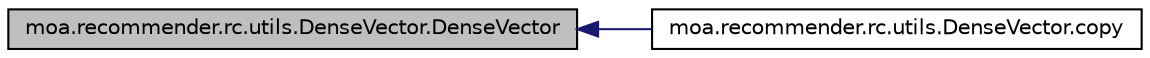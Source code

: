 digraph G
{
  edge [fontname="Helvetica",fontsize="10",labelfontname="Helvetica",labelfontsize="10"];
  node [fontname="Helvetica",fontsize="10",shape=record];
  rankdir=LR;
  Node1 [label="moa.recommender.rc.utils.DenseVector.DenseVector",height=0.2,width=0.4,color="black", fillcolor="grey75", style="filled" fontcolor="black"];
  Node1 -> Node2 [dir=back,color="midnightblue",fontsize="10",style="solid",fontname="Helvetica"];
  Node2 [label="moa.recommender.rc.utils.DenseVector.copy",height=0.2,width=0.4,color="black", fillcolor="white", style="filled",URL="$classmoa_1_1recommender_1_1rc_1_1utils_1_1DenseVector.html#a091f98bf08e6780cea0d341590088d77"];
}
